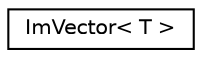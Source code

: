 digraph "Graphical Class Hierarchy"
{
  edge [fontname="Helvetica",fontsize="10",labelfontname="Helvetica",labelfontsize="10"];
  node [fontname="Helvetica",fontsize="10",shape=record];
  rankdir="LR";
  Node0 [label="ImVector\< T \>",height=0.2,width=0.4,color="black", fillcolor="white", style="filled",URL="$structImVector.html"];
}
